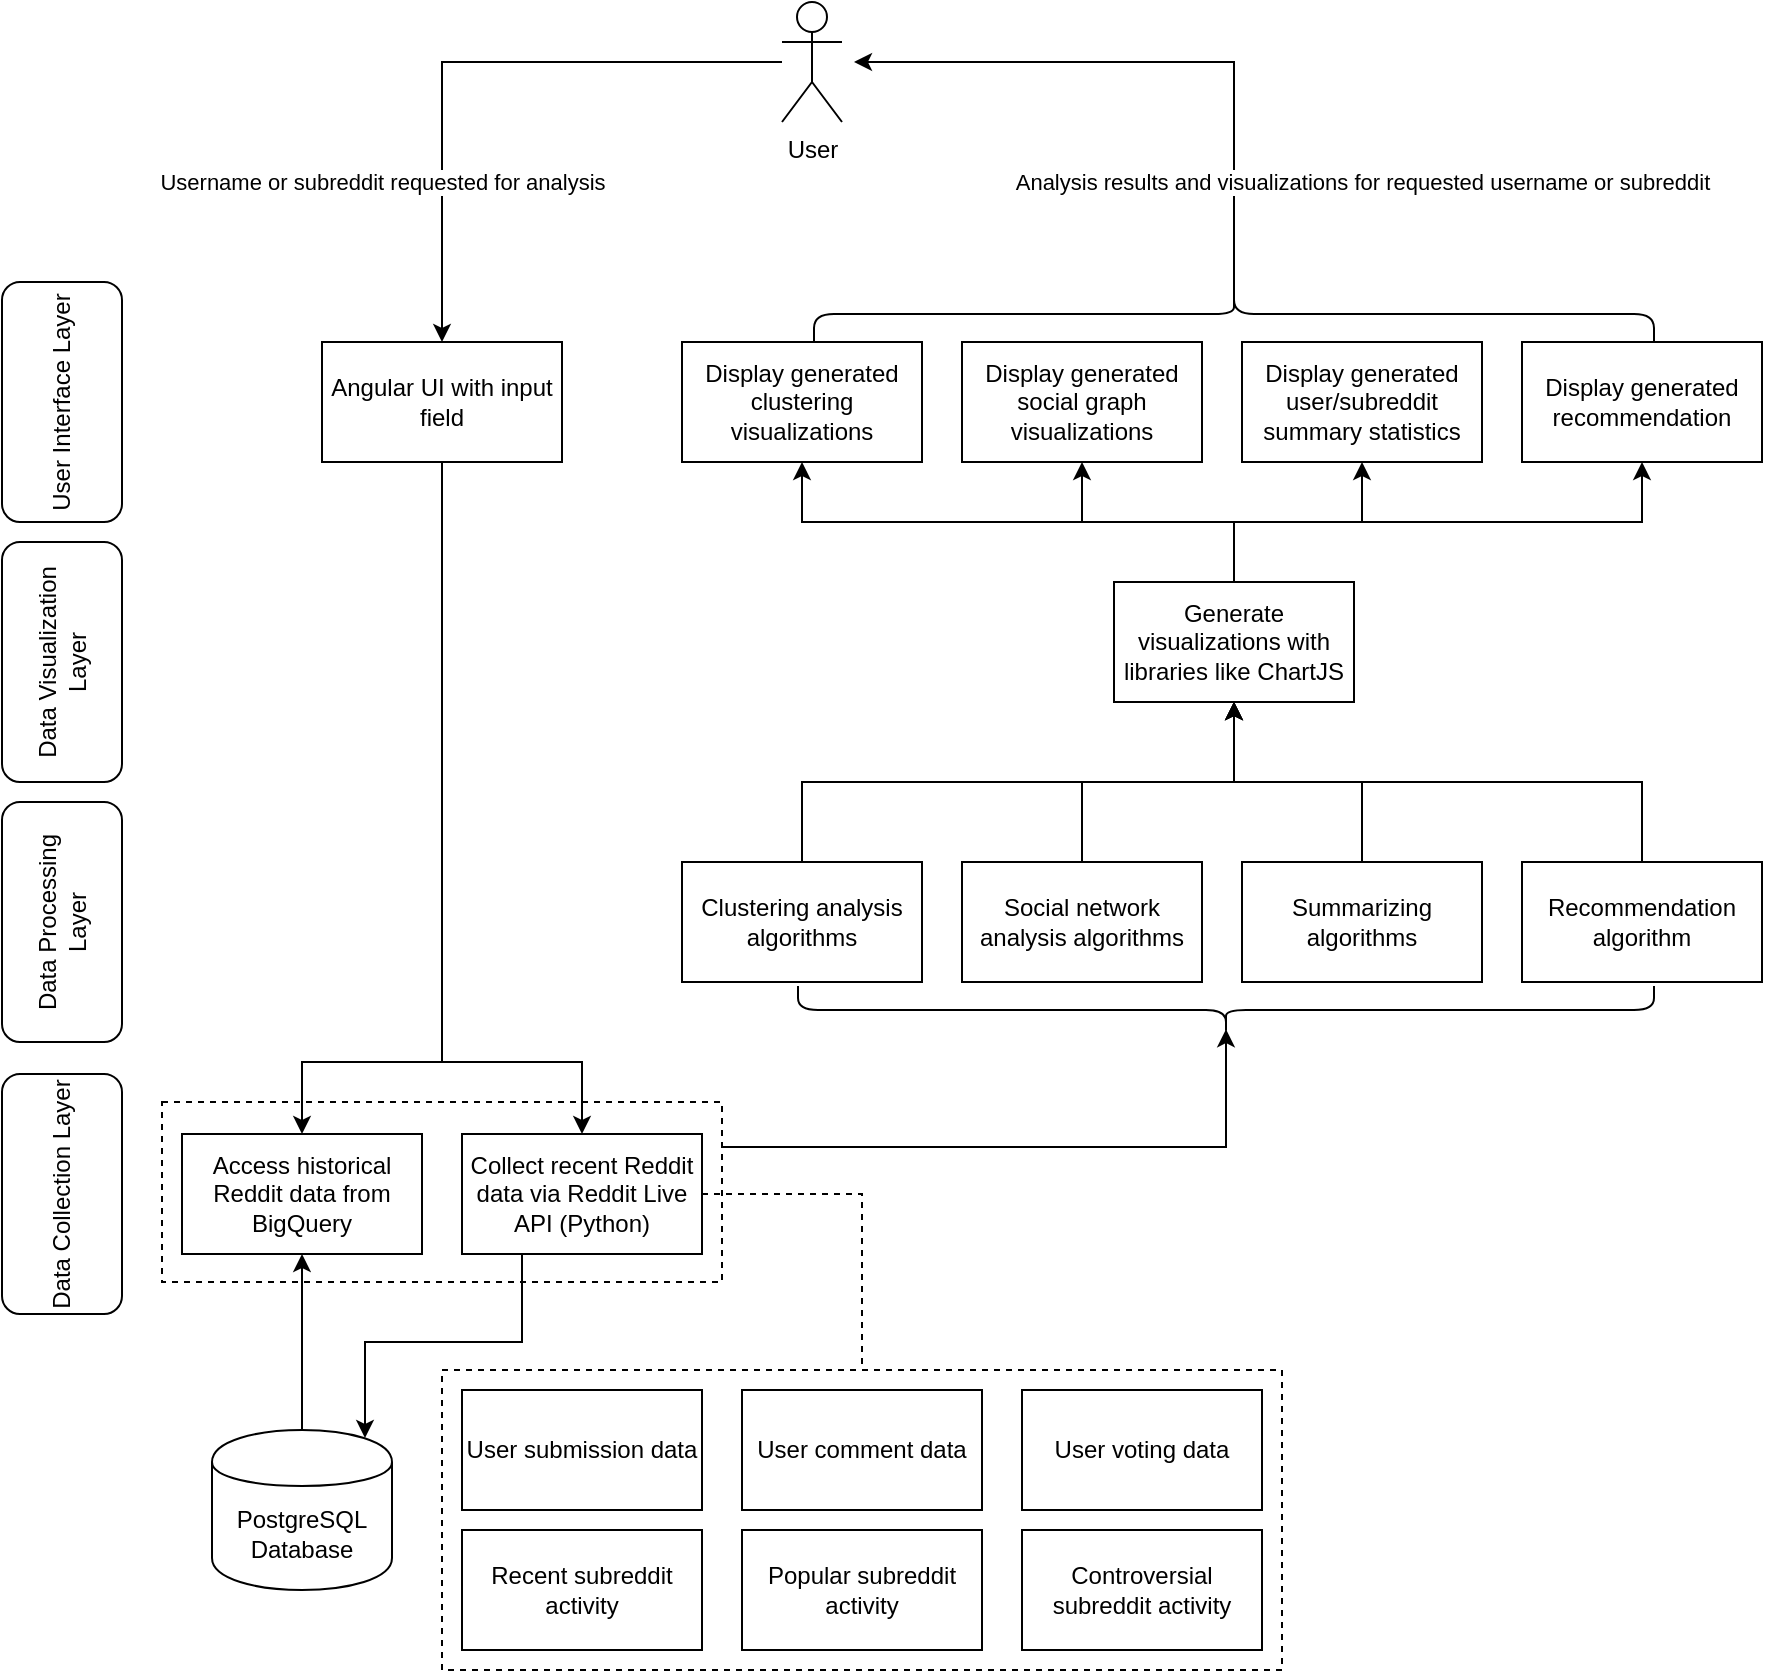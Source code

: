 <mxfile version="12.3.7" type="device" pages="1"><diagram id="1LjFUEdzGcAdAJAdKrHa" name="Page-1"><mxGraphModel dx="1341" dy="762" grid="1" gridSize="10" guides="1" tooltips="1" connect="1" arrows="1" fold="1" page="1" pageScale="1" pageWidth="1100" pageHeight="850" math="0" shadow="0"><root><mxCell id="0"/><mxCell id="1" parent="0"/><mxCell id="5u182XU-EK8H5WtYQh7H-65" style="edgeStyle=orthogonalEdgeStyle;rounded=0;orthogonalLoop=1;jettySize=auto;html=1;exitX=1;exitY=0.25;exitDx=0;exitDy=0;entryX=0.1;entryY=0.5;entryDx=0;entryDy=0;entryPerimeter=0;startArrow=none;startFill=0;endArrow=classic;endFill=1;" edge="1" parent="1" source="5u182XU-EK8H5WtYQh7H-64" target="5u182XU-EK8H5WtYQh7H-55"><mxGeometry relative="1" as="geometry"/></mxCell><mxCell id="5u182XU-EK8H5WtYQh7H-64" value="" style="rounded=0;whiteSpace=wrap;html=1;dashed=1;" vertex="1" parent="1"><mxGeometry x="180" y="561" width="280" height="90" as="geometry"/></mxCell><mxCell id="5u182XU-EK8H5WtYQh7H-37" value="" style="rounded=0;whiteSpace=wrap;html=1;dashed=1;" vertex="1" parent="1"><mxGeometry x="320" y="695" width="420" height="150" as="geometry"/></mxCell><mxCell id="5u182XU-EK8H5WtYQh7H-8" value="Username or subreddit requested for analysis" style="edgeStyle=orthogonalEdgeStyle;rounded=0;orthogonalLoop=1;jettySize=auto;html=1;" edge="1" parent="1" source="5u182XU-EK8H5WtYQh7H-1" target="5u182XU-EK8H5WtYQh7H-7"><mxGeometry x="0.097" y="67" relative="1" as="geometry"><mxPoint x="-97" y="60" as="offset"/></mxGeometry></mxCell><mxCell id="5u182XU-EK8H5WtYQh7H-1" value="User" style="shape=umlActor;verticalLabelPosition=bottom;labelBackgroundColor=#ffffff;verticalAlign=top;html=1;outlineConnect=0;" vertex="1" parent="1"><mxGeometry x="490" y="11" width="30" height="60" as="geometry"/></mxCell><mxCell id="5u182XU-EK8H5WtYQh7H-5" value="User Interface Layer" style="rounded=1;whiteSpace=wrap;html=1;rotation=-90;" vertex="1" parent="1"><mxGeometry x="70" y="181" width="120" height="60" as="geometry"/></mxCell><mxCell id="5u182XU-EK8H5WtYQh7H-62" style="edgeStyle=orthogonalEdgeStyle;rounded=0;orthogonalLoop=1;jettySize=auto;html=1;exitX=0.5;exitY=1;exitDx=0;exitDy=0;startArrow=none;startFill=0;endArrow=classic;endFill=1;" edge="1" parent="1" source="5u182XU-EK8H5WtYQh7H-7" target="5u182XU-EK8H5WtYQh7H-27"><mxGeometry relative="1" as="geometry"><Array as="points"><mxPoint x="320" y="541"/><mxPoint x="250" y="541"/></Array></mxGeometry></mxCell><mxCell id="5u182XU-EK8H5WtYQh7H-63" style="edgeStyle=orthogonalEdgeStyle;rounded=0;orthogonalLoop=1;jettySize=auto;html=1;exitX=0.5;exitY=1;exitDx=0;exitDy=0;startArrow=none;startFill=0;endArrow=classic;endFill=1;" edge="1" parent="1" source="5u182XU-EK8H5WtYQh7H-7" target="5u182XU-EK8H5WtYQh7H-28"><mxGeometry relative="1" as="geometry"><Array as="points"><mxPoint x="320" y="541"/><mxPoint x="390" y="541"/></Array></mxGeometry></mxCell><mxCell id="5u182XU-EK8H5WtYQh7H-7" value="Angular UI with input field" style="rounded=0;whiteSpace=wrap;html=1;" vertex="1" parent="1"><mxGeometry x="260" y="181" width="120" height="60" as="geometry"/></mxCell><mxCell id="5u182XU-EK8H5WtYQh7H-10" value="Display generated clustering visualizations" style="rounded=0;whiteSpace=wrap;html=1;" vertex="1" parent="1"><mxGeometry x="440" y="181" width="120" height="60" as="geometry"/></mxCell><mxCell id="5u182XU-EK8H5WtYQh7H-11" value="Display generated social graph visualizations" style="rounded=0;whiteSpace=wrap;html=1;" vertex="1" parent="1"><mxGeometry x="580" y="181" width="120" height="60" as="geometry"/></mxCell><mxCell id="5u182XU-EK8H5WtYQh7H-12" value="Display generated user/subreddit summary statistics" style="rounded=0;whiteSpace=wrap;html=1;" vertex="1" parent="1"><mxGeometry x="720" y="181" width="120" height="60" as="geometry"/></mxCell><mxCell id="5u182XU-EK8H5WtYQh7H-13" value="Display generated recommendation" style="rounded=0;whiteSpace=wrap;html=1;" vertex="1" parent="1"><mxGeometry x="860" y="181" width="120" height="60" as="geometry"/></mxCell><mxCell id="5u182XU-EK8H5WtYQh7H-14" value="" style="shape=curlyBracket;whiteSpace=wrap;html=1;rounded=1;rotation=90;" vertex="1" parent="1"><mxGeometry x="702" y="-43" width="28" height="420" as="geometry"/></mxCell><mxCell id="5u182XU-EK8H5WtYQh7H-23" value="Analysis results and visualizations for requested username or subreddit" style="endArrow=classic;html=1;rounded=0;" edge="1" parent="1"><mxGeometry x="-0.613" y="-64" width="50" height="50" relative="1" as="geometry"><mxPoint x="716" y="161" as="sourcePoint"/><mxPoint x="526" y="41" as="targetPoint"/><Array as="points"><mxPoint x="716" y="41"/><mxPoint x="620" y="41"/></Array><mxPoint as="offset"/></mxGeometry></mxCell><mxCell id="5u182XU-EK8H5WtYQh7H-24" value="Data Processing Layer" style="rounded=1;whiteSpace=wrap;html=1;rotation=-90;" vertex="1" parent="1"><mxGeometry x="70" y="441" width="120" height="60" as="geometry"/></mxCell><mxCell id="5u182XU-EK8H5WtYQh7H-25" value="Data Collection Layer" style="rounded=1;whiteSpace=wrap;html=1;rotation=-90;" vertex="1" parent="1"><mxGeometry x="70" y="577" width="120" height="60" as="geometry"/></mxCell><mxCell id="5u182XU-EK8H5WtYQh7H-27" value="Access historical Reddit data from BigQuery" style="rounded=0;whiteSpace=wrap;html=1;" vertex="1" parent="1"><mxGeometry x="190" y="577" width="120" height="60" as="geometry"/></mxCell><mxCell id="5u182XU-EK8H5WtYQh7H-53" style="edgeStyle=orthogonalEdgeStyle;rounded=0;orthogonalLoop=1;jettySize=auto;html=1;entryX=0.5;entryY=0;entryDx=0;entryDy=0;endArrow=none;endFill=0;dashed=1;exitX=1;exitY=0.5;exitDx=0;exitDy=0;" edge="1" parent="1" source="5u182XU-EK8H5WtYQh7H-28" target="5u182XU-EK8H5WtYQh7H-37"><mxGeometry relative="1" as="geometry"><mxPoint x="460" y="607" as="sourcePoint"/><Array as="points"><mxPoint x="530" y="607"/></Array></mxGeometry></mxCell><mxCell id="5u182XU-EK8H5WtYQh7H-54" style="edgeStyle=orthogonalEdgeStyle;rounded=0;orthogonalLoop=1;jettySize=auto;html=1;exitX=0.25;exitY=1;exitDx=0;exitDy=0;entryX=0.85;entryY=0.05;entryDx=0;entryDy=0;entryPerimeter=0;endArrow=classic;endFill=1;startArrow=none;startFill=0;" edge="1" parent="1" source="5u182XU-EK8H5WtYQh7H-28" target="5u182XU-EK8H5WtYQh7H-39"><mxGeometry relative="1" as="geometry"/></mxCell><mxCell id="5u182XU-EK8H5WtYQh7H-28" value="Collect recent Reddit data via Reddit Live API (Python)" style="rounded=0;whiteSpace=wrap;html=1;" vertex="1" parent="1"><mxGeometry x="330" y="577" width="120" height="60" as="geometry"/></mxCell><mxCell id="5u182XU-EK8H5WtYQh7H-29" value="User submission data" style="rounded=0;whiteSpace=wrap;html=1;" vertex="1" parent="1"><mxGeometry x="330" y="705" width="120" height="60" as="geometry"/></mxCell><mxCell id="5u182XU-EK8H5WtYQh7H-30" value="User comment data" style="rounded=0;whiteSpace=wrap;html=1;" vertex="1" parent="1"><mxGeometry x="470" y="705" width="120" height="60" as="geometry"/></mxCell><mxCell id="5u182XU-EK8H5WtYQh7H-31" value="User voting data" style="rounded=0;whiteSpace=wrap;html=1;" vertex="1" parent="1"><mxGeometry x="610" y="705" width="120" height="60" as="geometry"/></mxCell><mxCell id="5u182XU-EK8H5WtYQh7H-32" value="Recent subreddit activity" style="rounded=0;whiteSpace=wrap;html=1;" vertex="1" parent="1"><mxGeometry x="330" y="775" width="120" height="60" as="geometry"/></mxCell><mxCell id="5u182XU-EK8H5WtYQh7H-33" value="Controversial subreddit activity" style="rounded=0;whiteSpace=wrap;html=1;" vertex="1" parent="1"><mxGeometry x="610" y="775" width="120" height="60" as="geometry"/></mxCell><mxCell id="5u182XU-EK8H5WtYQh7H-34" value="Popular subreddit activity" style="rounded=0;whiteSpace=wrap;html=1;" vertex="1" parent="1"><mxGeometry x="470" y="775" width="120" height="60" as="geometry"/></mxCell><mxCell id="5u182XU-EK8H5WtYQh7H-41" style="edgeStyle=orthogonalEdgeStyle;rounded=0;orthogonalLoop=1;jettySize=auto;html=1;exitX=0.5;exitY=0;exitDx=0;exitDy=0;entryX=0.5;entryY=1;entryDx=0;entryDy=0;" edge="1" parent="1" source="5u182XU-EK8H5WtYQh7H-39" target="5u182XU-EK8H5WtYQh7H-27"><mxGeometry relative="1" as="geometry"><Array as="points"><mxPoint x="250" y="671"/><mxPoint x="250" y="671"/></Array></mxGeometry></mxCell><mxCell id="5u182XU-EK8H5WtYQh7H-39" value="PostgreSQL Database" style="shape=cylinder;whiteSpace=wrap;html=1;boundedLbl=1;backgroundOutline=1;" vertex="1" parent="1"><mxGeometry x="205" y="725" width="90" height="80" as="geometry"/></mxCell><mxCell id="5u182XU-EK8H5WtYQh7H-56" style="edgeStyle=orthogonalEdgeStyle;rounded=0;orthogonalLoop=1;jettySize=auto;html=1;exitX=0.5;exitY=0;exitDx=0;exitDy=0;entryX=0.5;entryY=1;entryDx=0;entryDy=0;startArrow=none;startFill=0;endArrow=classic;endFill=1;" edge="1" parent="1" source="5u182XU-EK8H5WtYQh7H-44" target="5u182XU-EK8H5WtYQh7H-48"><mxGeometry relative="1" as="geometry"/></mxCell><mxCell id="5u182XU-EK8H5WtYQh7H-44" value="Clustering analysis algorithms" style="rounded=0;whiteSpace=wrap;html=1;" vertex="1" parent="1"><mxGeometry x="440" y="441" width="120" height="60" as="geometry"/></mxCell><mxCell id="5u182XU-EK8H5WtYQh7H-57" style="edgeStyle=orthogonalEdgeStyle;rounded=0;orthogonalLoop=1;jettySize=auto;html=1;exitX=0.5;exitY=0;exitDx=0;exitDy=0;startArrow=none;startFill=0;endArrow=classic;endFill=1;" edge="1" parent="1" source="5u182XU-EK8H5WtYQh7H-45" target="5u182XU-EK8H5WtYQh7H-48"><mxGeometry relative="1" as="geometry"/></mxCell><mxCell id="5u182XU-EK8H5WtYQh7H-45" value="Social network analysis algorithms" style="rounded=0;whiteSpace=wrap;html=1;" vertex="1" parent="1"><mxGeometry x="580" y="441" width="120" height="60" as="geometry"/></mxCell><mxCell id="5u182XU-EK8H5WtYQh7H-59" style="edgeStyle=orthogonalEdgeStyle;rounded=0;orthogonalLoop=1;jettySize=auto;html=1;exitX=0.5;exitY=0;exitDx=0;exitDy=0;entryX=0.5;entryY=1;entryDx=0;entryDy=0;startArrow=none;startFill=0;endArrow=classic;endFill=1;" edge="1" parent="1" source="5u182XU-EK8H5WtYQh7H-46" target="5u182XU-EK8H5WtYQh7H-48"><mxGeometry relative="1" as="geometry"/></mxCell><mxCell id="5u182XU-EK8H5WtYQh7H-46" value="Recommendation algorithm" style="rounded=0;whiteSpace=wrap;html=1;" vertex="1" parent="1"><mxGeometry x="860" y="441" width="120" height="60" as="geometry"/></mxCell><mxCell id="5u182XU-EK8H5WtYQh7H-58" style="edgeStyle=orthogonalEdgeStyle;rounded=0;orthogonalLoop=1;jettySize=auto;html=1;startArrow=none;startFill=0;endArrow=classic;endFill=1;" edge="1" parent="1" source="5u182XU-EK8H5WtYQh7H-47" target="5u182XU-EK8H5WtYQh7H-48"><mxGeometry relative="1" as="geometry"/></mxCell><mxCell id="5u182XU-EK8H5WtYQh7H-47" value="Summarizing algorithms" style="rounded=0;whiteSpace=wrap;html=1;" vertex="1" parent="1"><mxGeometry x="720" y="441" width="120" height="60" as="geometry"/></mxCell><mxCell id="5u182XU-EK8H5WtYQh7H-66" style="edgeStyle=orthogonalEdgeStyle;rounded=0;orthogonalLoop=1;jettySize=auto;html=1;exitX=0.5;exitY=0;exitDx=0;exitDy=0;entryX=0.5;entryY=1;entryDx=0;entryDy=0;startArrow=none;startFill=0;endArrow=classic;endFill=1;" edge="1" parent="1" source="5u182XU-EK8H5WtYQh7H-48" target="5u182XU-EK8H5WtYQh7H-10"><mxGeometry relative="1" as="geometry"/></mxCell><mxCell id="5u182XU-EK8H5WtYQh7H-67" style="edgeStyle=orthogonalEdgeStyle;rounded=0;orthogonalLoop=1;jettySize=auto;html=1;exitX=0.5;exitY=0;exitDx=0;exitDy=0;startArrow=none;startFill=0;endArrow=classic;endFill=1;" edge="1" parent="1" source="5u182XU-EK8H5WtYQh7H-48" target="5u182XU-EK8H5WtYQh7H-11"><mxGeometry relative="1" as="geometry"/></mxCell><mxCell id="5u182XU-EK8H5WtYQh7H-68" style="edgeStyle=orthogonalEdgeStyle;rounded=0;orthogonalLoop=1;jettySize=auto;html=1;exitX=0.5;exitY=0;exitDx=0;exitDy=0;startArrow=none;startFill=0;endArrow=classic;endFill=1;" edge="1" parent="1" source="5u182XU-EK8H5WtYQh7H-48" target="5u182XU-EK8H5WtYQh7H-12"><mxGeometry relative="1" as="geometry"/></mxCell><mxCell id="5u182XU-EK8H5WtYQh7H-69" style="edgeStyle=orthogonalEdgeStyle;rounded=0;orthogonalLoop=1;jettySize=auto;html=1;exitX=0.5;exitY=0;exitDx=0;exitDy=0;entryX=0.5;entryY=1;entryDx=0;entryDy=0;startArrow=none;startFill=0;endArrow=classic;endFill=1;" edge="1" parent="1" source="5u182XU-EK8H5WtYQh7H-48" target="5u182XU-EK8H5WtYQh7H-13"><mxGeometry relative="1" as="geometry"/></mxCell><mxCell id="5u182XU-EK8H5WtYQh7H-48" value="Generate visualizations with libraries like ChartJS" style="rounded=0;whiteSpace=wrap;html=1;" vertex="1" parent="1"><mxGeometry x="656" y="301" width="120" height="60" as="geometry"/></mxCell><mxCell id="5u182XU-EK8H5WtYQh7H-49" value="Data Visualization Layer" style="rounded=1;whiteSpace=wrap;html=1;rotation=-90;" vertex="1" parent="1"><mxGeometry x="70" y="311" width="120" height="60" as="geometry"/></mxCell><mxCell id="5u182XU-EK8H5WtYQh7H-55" value="" style="shape=curlyBracket;whiteSpace=wrap;html=1;rounded=1;rotation=-90;" vertex="1" parent="1"><mxGeometry x="700" y="301" width="24" height="428" as="geometry"/></mxCell></root></mxGraphModel></diagram></mxfile>